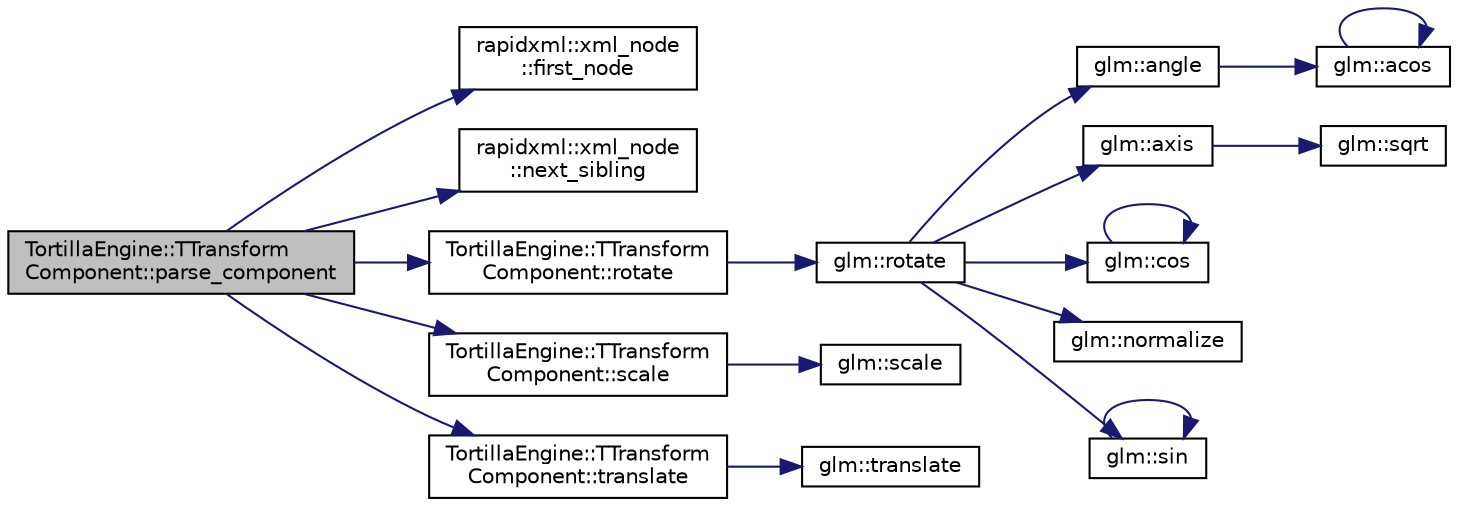 digraph "TortillaEngine::TTransformComponent::parse_component"
{
 // LATEX_PDF_SIZE
  edge [fontname="Helvetica",fontsize="10",labelfontname="Helvetica",labelfontsize="10"];
  node [fontname="Helvetica",fontsize="10",shape=record];
  rankdir="LR";
  Node1 [label="TortillaEngine::TTransform\lComponent::parse_component",height=0.2,width=0.4,color="black", fillcolor="grey75", style="filled", fontcolor="black",tooltip="Loads the component data from a xml file."];
  Node1 -> Node2 [color="midnightblue",fontsize="10",style="solid",fontname="Helvetica"];
  Node2 [label="rapidxml::xml_node\l::first_node",height=0.2,width=0.4,color="black", fillcolor="white", style="filled",URL="$classrapidxml_1_1xml__node.html#acdf3691224d683f50692616a92a75d3f",tooltip=" "];
  Node1 -> Node3 [color="midnightblue",fontsize="10",style="solid",fontname="Helvetica"];
  Node3 [label="rapidxml::xml_node\l::next_sibling",height=0.2,width=0.4,color="black", fillcolor="white", style="filled",URL="$classrapidxml_1_1xml__node.html#ad36aa4445ced578f93c3e06770cb3ef9",tooltip=" "];
  Node1 -> Node4 [color="midnightblue",fontsize="10",style="solid",fontname="Helvetica"];
  Node4 [label="TortillaEngine::TTransform\lComponent::rotate",height=0.2,width=0.4,color="black", fillcolor="white", style="filled",URL="$class_tortilla_engine_1_1_t_transform_component.html#acc20f5c53d101a9976b819df22aef496",tooltip="Rotates the matrix."];
  Node4 -> Node5 [color="midnightblue",fontsize="10",style="solid",fontname="Helvetica"];
  Node5 [label="glm::rotate",height=0.2,width=0.4,color="black", fillcolor="white", style="filled",URL="$group__gtc__matrix__transform.html#ga161b1df124348f232d994ba7958e4815",tooltip=" "];
  Node5 -> Node6 [color="midnightblue",fontsize="10",style="solid",fontname="Helvetica"];
  Node6 [label="glm::angle",height=0.2,width=0.4,color="black", fillcolor="white", style="filled",URL="$group__gtc__quaternion.html#gad4a4448baedb198b2b1e7880d2544dc9",tooltip=" "];
  Node6 -> Node7 [color="midnightblue",fontsize="10",style="solid",fontname="Helvetica"];
  Node7 [label="glm::acos",height=0.2,width=0.4,color="black", fillcolor="white", style="filled",URL="$group__core__func__trigonometric.html#ga58ad259b788528fe0a4bd2eeb5e381cc",tooltip=" "];
  Node7 -> Node7 [color="midnightblue",fontsize="10",style="solid",fontname="Helvetica"];
  Node5 -> Node8 [color="midnightblue",fontsize="10",style="solid",fontname="Helvetica"];
  Node8 [label="glm::axis",height=0.2,width=0.4,color="black", fillcolor="white", style="filled",URL="$group__gtc__quaternion.html#ga0b3e87a13b2708154b72259e50789a19",tooltip=" "];
  Node8 -> Node9 [color="midnightblue",fontsize="10",style="solid",fontname="Helvetica"];
  Node9 [label="glm::sqrt",height=0.2,width=0.4,color="black", fillcolor="white", style="filled",URL="$group__core__func__exponential.html#gae7ac2e44c14d4e8004098d0bfba6e2b8",tooltip=" "];
  Node5 -> Node10 [color="midnightblue",fontsize="10",style="solid",fontname="Helvetica"];
  Node10 [label="glm::cos",height=0.2,width=0.4,color="black", fillcolor="white", style="filled",URL="$group__core__func__trigonometric.html#ga728fd86f14609e37d83f82429995b7b3",tooltip=" "];
  Node10 -> Node10 [color="midnightblue",fontsize="10",style="solid",fontname="Helvetica"];
  Node5 -> Node11 [color="midnightblue",fontsize="10",style="solid",fontname="Helvetica"];
  Node11 [label="glm::normalize",height=0.2,width=0.4,color="black", fillcolor="white", style="filled",URL="$group__core__func__geometric.html#gada9451ec170a36fe53552812b9c03a68",tooltip=" "];
  Node5 -> Node12 [color="midnightblue",fontsize="10",style="solid",fontname="Helvetica"];
  Node12 [label="glm::sin",height=0.2,width=0.4,color="black", fillcolor="white", style="filled",URL="$group__core__func__trigonometric.html#ga4a0ddceb6b1e64ce0e4da209dcb021d5",tooltip=" "];
  Node12 -> Node12 [color="midnightblue",fontsize="10",style="solid",fontname="Helvetica"];
  Node1 -> Node13 [color="midnightblue",fontsize="10",style="solid",fontname="Helvetica"];
  Node13 [label="TortillaEngine::TTransform\lComponent::scale",height=0.2,width=0.4,color="black", fillcolor="white", style="filled",URL="$class_tortilla_engine_1_1_t_transform_component.html#ac2d08cc5fd9c03a11871b74445c23159",tooltip="Scale the matrix."];
  Node13 -> Node14 [color="midnightblue",fontsize="10",style="solid",fontname="Helvetica"];
  Node14 [label="glm::scale",height=0.2,width=0.4,color="black", fillcolor="white", style="filled",URL="$group__gtc__matrix__transform.html#ga8f062fcc07e2445500793f2803afebb0",tooltip=" "];
  Node1 -> Node15 [color="midnightblue",fontsize="10",style="solid",fontname="Helvetica"];
  Node15 [label="TortillaEngine::TTransform\lComponent::translate",height=0.2,width=0.4,color="black", fillcolor="white", style="filled",URL="$class_tortilla_engine_1_1_t_transform_component.html#a2f78257c618d6b1673390c34dbfe1a6e",tooltip="Translates the matrix."];
  Node15 -> Node16 [color="midnightblue",fontsize="10",style="solid",fontname="Helvetica"];
  Node16 [label="glm::translate",height=0.2,width=0.4,color="black", fillcolor="white", style="filled",URL="$group__gtc__matrix__transform.html#gaee134ab77c6c5548a6ebf4e8e476c6ed",tooltip=" "];
}
